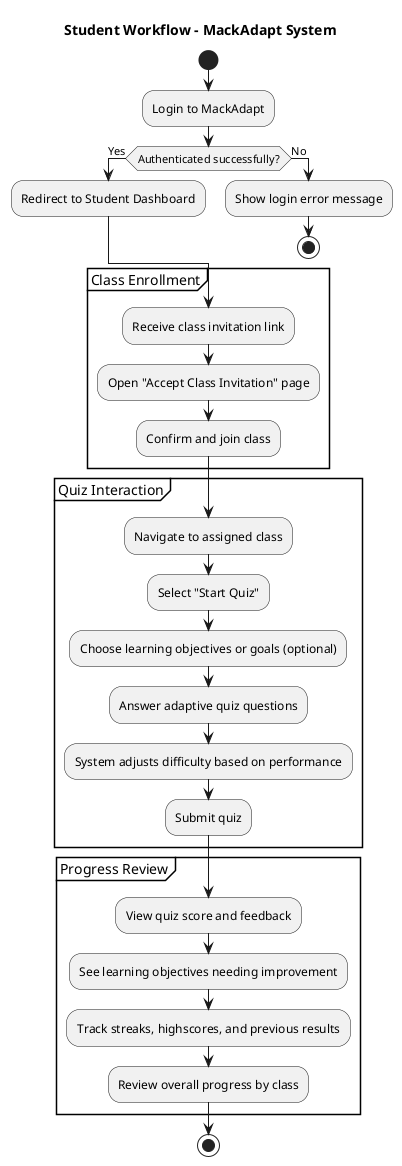 @startuml
title Student Workflow - MackAdapt System

start

:Login to MackAdapt;
if (Authenticated successfully?) then (Yes)
  :Redirect to Student Dashboard;
else (No)
  :Show login error message;
  stop
endif

partition "Class Enrollment" {
  :Receive class invitation link;
  :Open "Accept Class Invitation" page;
  :Confirm and join class;
}

partition "Quiz Interaction" {
  :Navigate to assigned class;
  :Select "Start Quiz";
  :Choose learning objectives or goals (optional);
  :Answer adaptive quiz questions;
  :System adjusts difficulty based on performance;
  :Submit quiz;
}

partition "Progress Review" {
  :View quiz score and feedback;
  :See learning objectives needing improvement;
  :Track streaks, highscores, and previous results;
  :Review overall progress by class;
}

stop
@enduml
